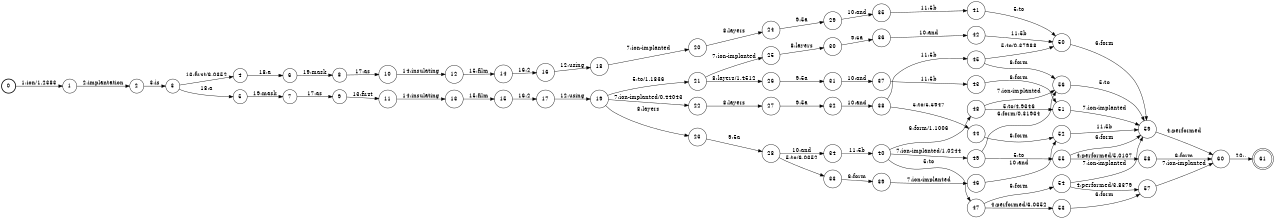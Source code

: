 digraph FST {
rankdir = LR;
size = "8.5,11";
label = "";
center = 1;
orientation = Portrait;
ranksep = "0.4";
nodesep = "0.25";
0 [label = "0", shape = circle, style = bold, fontsize = 14]
	0 -> 1 [label = "1:ion/1.2383", fontsize = 14];
1 [label = "1", shape = circle, style = solid, fontsize = 14]
	1 -> 2 [label = "2:implantation", fontsize = 14];
2 [label = "2", shape = circle, style = solid, fontsize = 14]
	2 -> 3 [label = "3:is", fontsize = 14];
3 [label = "3", shape = circle, style = solid, fontsize = 14]
	3 -> 4 [label = "13:first/6.0352", fontsize = 14];
	3 -> 5 [label = "18:a", fontsize = 14];
4 [label = "4", shape = circle, style = solid, fontsize = 14]
	4 -> 6 [label = "18:a", fontsize = 14];
5 [label = "5", shape = circle, style = solid, fontsize = 14]
	5 -> 7 [label = "19:mask", fontsize = 14];
6 [label = "6", shape = circle, style = solid, fontsize = 14]
	6 -> 8 [label = "19:mask", fontsize = 14];
7 [label = "7", shape = circle, style = solid, fontsize = 14]
	7 -> 9 [label = "17:as", fontsize = 14];
8 [label = "8", shape = circle, style = solid, fontsize = 14]
	8 -> 10 [label = "17:as", fontsize = 14];
9 [label = "9", shape = circle, style = solid, fontsize = 14]
	9 -> 11 [label = "13:first", fontsize = 14];
10 [label = "10", shape = circle, style = solid, fontsize = 14]
	10 -> 12 [label = "14:insulating", fontsize = 14];
11 [label = "11", shape = circle, style = solid, fontsize = 14]
	11 -> 13 [label = "14:insulating", fontsize = 14];
12 [label = "12", shape = circle, style = solid, fontsize = 14]
	12 -> 14 [label = "15:film", fontsize = 14];
13 [label = "13", shape = circle, style = solid, fontsize = 14]
	13 -> 15 [label = "15:film", fontsize = 14];
14 [label = "14", shape = circle, style = solid, fontsize = 14]
	14 -> 16 [label = "16:2", fontsize = 14];
15 [label = "15", shape = circle, style = solid, fontsize = 14]
	15 -> 17 [label = "16:2", fontsize = 14];
16 [label = "16", shape = circle, style = solid, fontsize = 14]
	16 -> 18 [label = "12:using", fontsize = 14];
17 [label = "17", shape = circle, style = solid, fontsize = 14]
	17 -> 19 [label = "12:using", fontsize = 14];
18 [label = "18", shape = circle, style = solid, fontsize = 14]
	18 -> 20 [label = "7:ion-implanted", fontsize = 14];
19 [label = "19", shape = circle, style = solid, fontsize = 14]
	19 -> 21 [label = "5:to/1.1836", fontsize = 14];
	19 -> 22 [label = "7:ion-implanted/0.44043", fontsize = 14];
	19 -> 23 [label = "8:layers", fontsize = 14];
20 [label = "20", shape = circle, style = solid, fontsize = 14]
	20 -> 24 [label = "8:layers", fontsize = 14];
21 [label = "21", shape = circle, style = solid, fontsize = 14]
	21 -> 25 [label = "7:ion-implanted", fontsize = 14];
	21 -> 26 [label = "8:layers/1.4512", fontsize = 14];
22 [label = "22", shape = circle, style = solid, fontsize = 14]
	22 -> 27 [label = "8:layers", fontsize = 14];
23 [label = "23", shape = circle, style = solid, fontsize = 14]
	23 -> 28 [label = "9:5a", fontsize = 14];
24 [label = "24", shape = circle, style = solid, fontsize = 14]
	24 -> 29 [label = "9:5a", fontsize = 14];
25 [label = "25", shape = circle, style = solid, fontsize = 14]
	25 -> 30 [label = "8:layers", fontsize = 14];
26 [label = "26", shape = circle, style = solid, fontsize = 14]
	26 -> 31 [label = "9:5a", fontsize = 14];
27 [label = "27", shape = circle, style = solid, fontsize = 14]
	27 -> 32 [label = "9:5a", fontsize = 14];
28 [label = "28", shape = circle, style = solid, fontsize = 14]
	28 -> 33 [label = "5:to/6.0352", fontsize = 14];
	28 -> 34 [label = "10:and", fontsize = 14];
29 [label = "29", shape = circle, style = solid, fontsize = 14]
	29 -> 35 [label = "10:and", fontsize = 14];
30 [label = "30", shape = circle, style = solid, fontsize = 14]
	30 -> 36 [label = "9:5a", fontsize = 14];
31 [label = "31", shape = circle, style = solid, fontsize = 14]
	31 -> 37 [label = "10:and", fontsize = 14];
32 [label = "32", shape = circle, style = solid, fontsize = 14]
	32 -> 38 [label = "10:and", fontsize = 14];
33 [label = "33", shape = circle, style = solid, fontsize = 14]
	33 -> 39 [label = "6:form", fontsize = 14];
34 [label = "34", shape = circle, style = solid, fontsize = 14]
	34 -> 40 [label = "11:5b", fontsize = 14];
35 [label = "35", shape = circle, style = solid, fontsize = 14]
	35 -> 41 [label = "11:5b", fontsize = 14];
36 [label = "36", shape = circle, style = solid, fontsize = 14]
	36 -> 42 [label = "10:and", fontsize = 14];
37 [label = "37", shape = circle, style = solid, fontsize = 14]
	37 -> 43 [label = "11:5b", fontsize = 14];
38 [label = "38", shape = circle, style = solid, fontsize = 14]
	38 -> 44 [label = "5:to/5.5947", fontsize = 14];
	38 -> 45 [label = "11:5b", fontsize = 14];
39 [label = "39", shape = circle, style = solid, fontsize = 14]
	39 -> 46 [label = "7:ion-implanted", fontsize = 14];
40 [label = "40", shape = circle, style = solid, fontsize = 14]
	40 -> 47 [label = "5:to", fontsize = 14];
	40 -> 48 [label = "6:form/1.1006", fontsize = 14];
	40 -> 49 [label = "7:ion-implanted/1.0244", fontsize = 14];
41 [label = "41", shape = circle, style = solid, fontsize = 14]
	41 -> 50 [label = "5:to", fontsize = 14];
42 [label = "42", shape = circle, style = solid, fontsize = 14]
	42 -> 50 [label = "11:5b", fontsize = 14];
43 [label = "43", shape = circle, style = solid, fontsize = 14]
	43 -> 51 [label = "6:form", fontsize = 14];
44 [label = "44", shape = circle, style = solid, fontsize = 14]
	44 -> 52 [label = "6:form", fontsize = 14];
45 [label = "45", shape = circle, style = solid, fontsize = 14]
	45 -> 50 [label = "5:to/0.37988", fontsize = 14];
	45 -> 56 [label = "6:form", fontsize = 14];
46 [label = "46", shape = circle, style = solid, fontsize = 14]
	46 -> 52 [label = "10:and", fontsize = 14];
47 [label = "47", shape = circle, style = solid, fontsize = 14]
	47 -> 53 [label = "4:performed/6.0352", fontsize = 14];
	47 -> 54 [label = "6:form", fontsize = 14];
48 [label = "48", shape = circle, style = solid, fontsize = 14]
	48 -> 51 [label = "5:to/4.9346", fontsize = 14];
	48 -> 56 [label = "7:ion-implanted", fontsize = 14];
49 [label = "49", shape = circle, style = solid, fontsize = 14]
	49 -> 55 [label = "5:to", fontsize = 14];
	49 -> 56 [label = "6:form/0.31934", fontsize = 14];
50 [label = "50", shape = circle, style = solid, fontsize = 14]
	50 -> 59 [label = "6:form", fontsize = 14];
51 [label = "51", shape = circle, style = solid, fontsize = 14]
	51 -> 59 [label = "7:ion-implanted", fontsize = 14];
52 [label = "52", shape = circle, style = solid, fontsize = 14]
	52 -> 59 [label = "11:5b", fontsize = 14];
53 [label = "53", shape = circle, style = solid, fontsize = 14]
	53 -> 57 [label = "6:form", fontsize = 14];
54 [label = "54", shape = circle, style = solid, fontsize = 14]
	54 -> 57 [label = "4:performed/3.8379", fontsize = 14];
	54 -> 59 [label = "7:ion-implanted", fontsize = 14];
55 [label = "55", shape = circle, style = solid, fontsize = 14]
	55 -> 58 [label = "4:performed/5.0107", fontsize = 14];
	55 -> 59 [label = "6:form", fontsize = 14];
56 [label = "56", shape = circle, style = solid, fontsize = 14]
	56 -> 59 [label = "5:to", fontsize = 14];
57 [label = "57", shape = circle, style = solid, fontsize = 14]
	57 -> 60 [label = "7:ion-implanted", fontsize = 14];
58 [label = "58", shape = circle, style = solid, fontsize = 14]
	58 -> 60 [label = "6:form", fontsize = 14];
59 [label = "59", shape = circle, style = solid, fontsize = 14]
	59 -> 60 [label = "4:performed", fontsize = 14];
60 [label = "60", shape = circle, style = solid, fontsize = 14]
	60 -> 61 [label = "20:.", fontsize = 14];
61 [label = "61", shape = doublecircle, style = solid, fontsize = 14]
}

